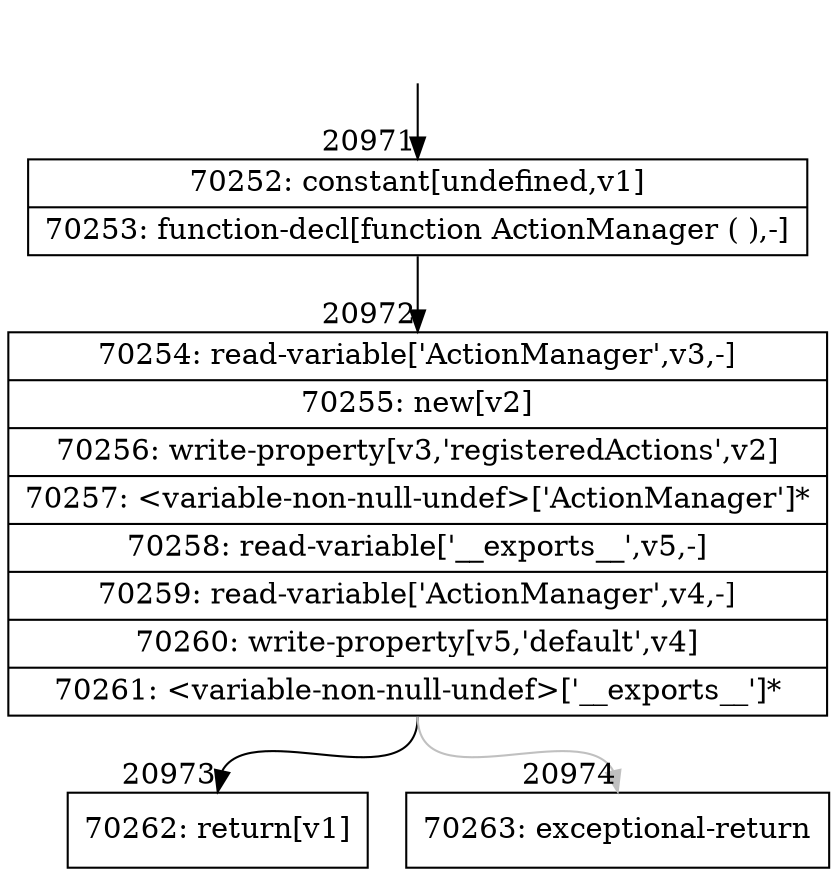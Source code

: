 digraph {
rankdir="TD"
BB_entry1832[shape=none,label=""];
BB_entry1832 -> BB20971 [tailport=s, headport=n, headlabel="    20971"]
BB20971 [shape=record label="{70252: constant[undefined,v1]|70253: function-decl[function ActionManager ( ),-]}" ] 
BB20971 -> BB20972 [tailport=s, headport=n, headlabel="      20972"]
BB20972 [shape=record label="{70254: read-variable['ActionManager',v3,-]|70255: new[v2]|70256: write-property[v3,'registeredActions',v2]|70257: \<variable-non-null-undef\>['ActionManager']*|70258: read-variable['__exports__',v5,-]|70259: read-variable['ActionManager',v4,-]|70260: write-property[v5,'default',v4]|70261: \<variable-non-null-undef\>['__exports__']*}" ] 
BB20972 -> BB20973 [tailport=s, headport=n, headlabel="      20973"]
BB20972 -> BB20974 [tailport=s, headport=n, color=gray, headlabel="      20974"]
BB20973 [shape=record label="{70262: return[v1]}" ] 
BB20974 [shape=record label="{70263: exceptional-return}" ] 
//#$~ 39375
}
